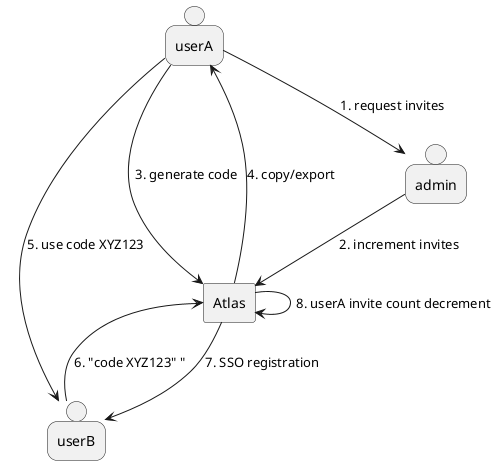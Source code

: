 @startuml
person userA
person admin
person userB
rectangle Atlas

userA --> admin : 1. request invites
admin --> Atlas : 2. increment invites
userA --> Atlas : 3. generate code
Atlas --> userA : 4. copy/export
userA --> userB : 5. use code XYZ123
userB --> Atlas : 6. "code XYZ123" "
Atlas --> userB : 7. SSO registration
Atlas --> Atlas : 8. userA invite count decrement

@enduml


